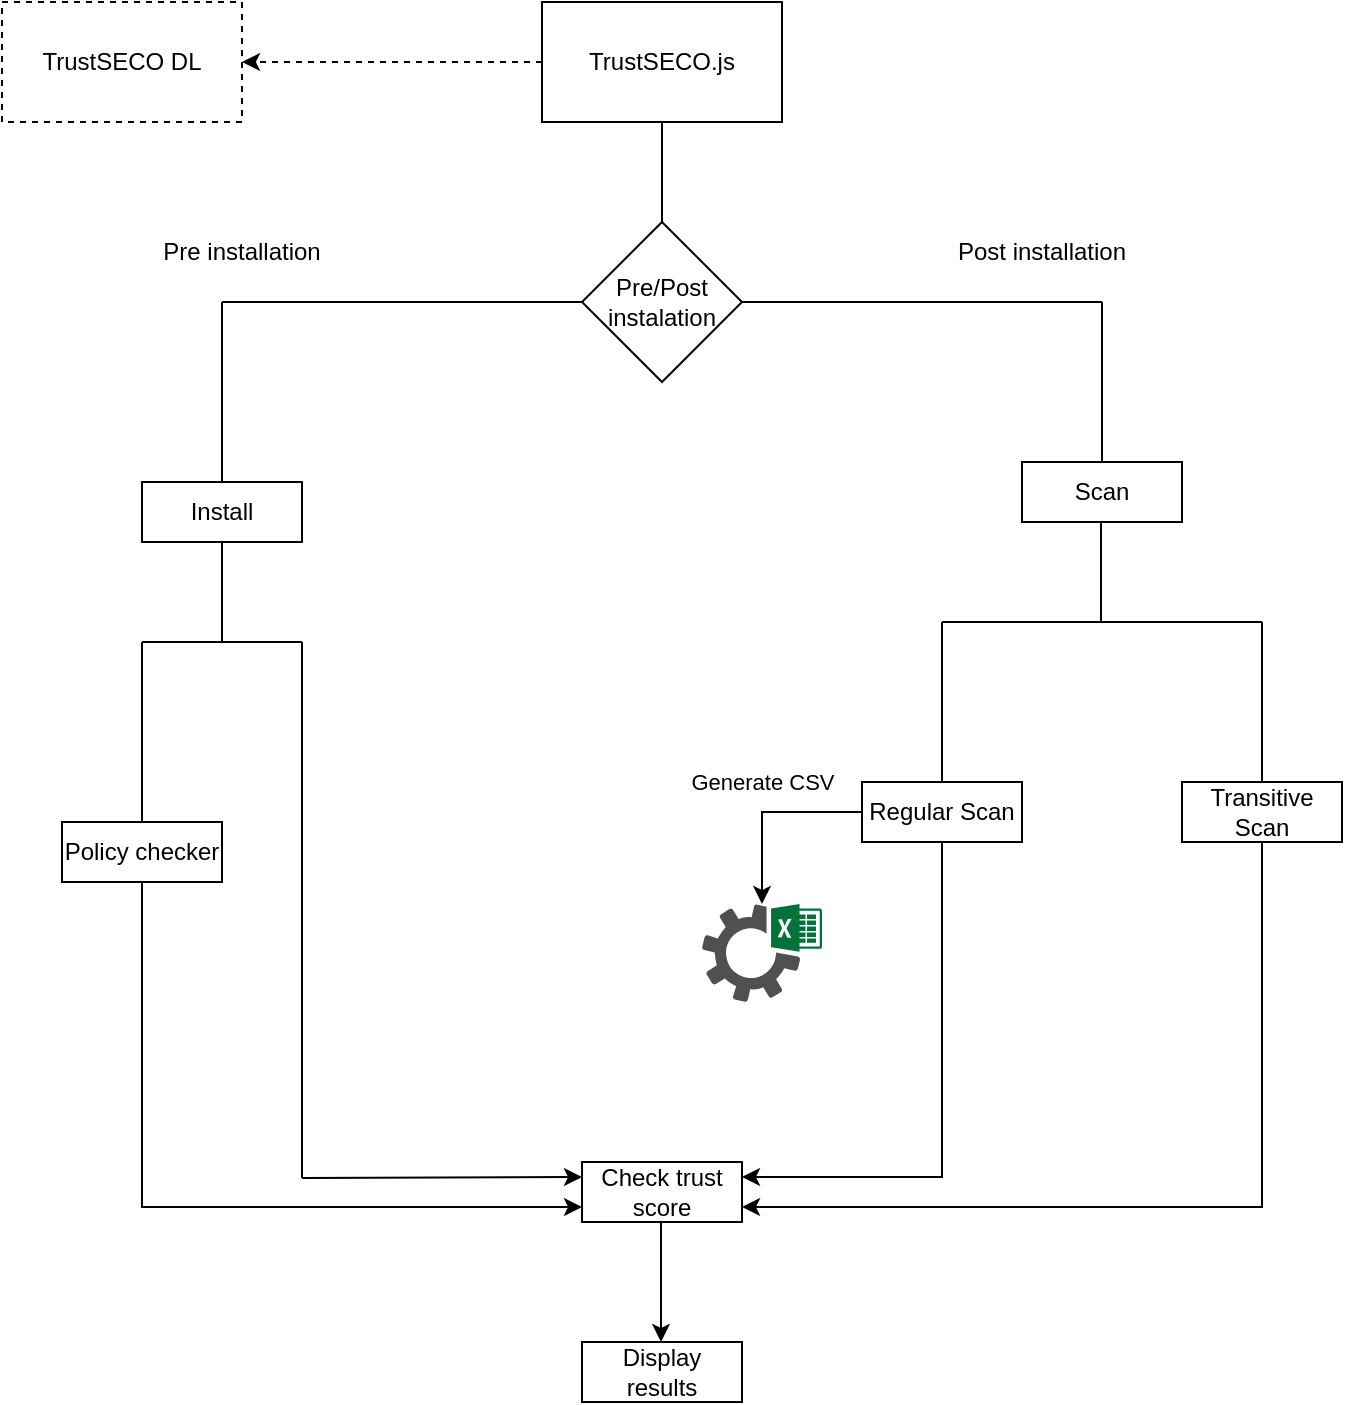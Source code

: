 <mxfile version="21.7.1" type="github">
  <diagram name="Page-1" id="bp-OBkmUOG-0lzantgeh">
    <mxGraphModel dx="1678" dy="924" grid="1" gridSize="10" guides="1" tooltips="1" connect="1" arrows="1" fold="1" page="1" pageScale="1" pageWidth="850" pageHeight="1100" math="0" shadow="0">
      <root>
        <mxCell id="0" />
        <mxCell id="1" parent="0" />
        <mxCell id="PqrWQuaT3cwSB4maZePc-1" value="TrustSECO.js" style="rounded=0;whiteSpace=wrap;html=1;" vertex="1" parent="1">
          <mxGeometry x="400" y="90" width="120" height="60" as="geometry" />
        </mxCell>
        <mxCell id="PqrWQuaT3cwSB4maZePc-2" value="TrustSECO DL" style="rounded=0;whiteSpace=wrap;html=1;dashed=1;" vertex="1" parent="1">
          <mxGeometry x="130" y="90" width="120" height="60" as="geometry" />
        </mxCell>
        <mxCell id="PqrWQuaT3cwSB4maZePc-4" value="" style="endArrow=classic;html=1;rounded=0;exitX=0;exitY=0.5;exitDx=0;exitDy=0;entryX=1;entryY=0.5;entryDx=0;entryDy=0;dashed=1;" edge="1" parent="1" source="PqrWQuaT3cwSB4maZePc-1" target="PqrWQuaT3cwSB4maZePc-2">
          <mxGeometry width="50" height="50" relative="1" as="geometry">
            <mxPoint x="300" y="120" as="sourcePoint" />
            <mxPoint x="350" y="70" as="targetPoint" />
          </mxGeometry>
        </mxCell>
        <mxCell id="PqrWQuaT3cwSB4maZePc-5" value="" style="endArrow=none;html=1;rounded=0;entryX=0.5;entryY=1;entryDx=0;entryDy=0;" edge="1" parent="1" target="PqrWQuaT3cwSB4maZePc-1">
          <mxGeometry width="50" height="50" relative="1" as="geometry">
            <mxPoint x="460" y="240" as="sourcePoint" />
            <mxPoint x="460" y="200" as="targetPoint" />
          </mxGeometry>
        </mxCell>
        <mxCell id="PqrWQuaT3cwSB4maZePc-6" value="" style="endArrow=none;html=1;rounded=0;" edge="1" parent="1">
          <mxGeometry width="50" height="50" relative="1" as="geometry">
            <mxPoint x="240" y="240" as="sourcePoint" />
            <mxPoint x="460" y="240" as="targetPoint" />
          </mxGeometry>
        </mxCell>
        <mxCell id="PqrWQuaT3cwSB4maZePc-7" value="" style="endArrow=none;html=1;rounded=0;" edge="1" parent="1" source="PqrWQuaT3cwSB4maZePc-36">
          <mxGeometry width="50" height="50" relative="1" as="geometry">
            <mxPoint x="460" y="240" as="sourcePoint" />
            <mxPoint x="680" y="240" as="targetPoint" />
          </mxGeometry>
        </mxCell>
        <mxCell id="PqrWQuaT3cwSB4maZePc-8" value="" style="endArrow=none;html=1;rounded=0;" edge="1" parent="1">
          <mxGeometry width="50" height="50" relative="1" as="geometry">
            <mxPoint x="680" y="320" as="sourcePoint" />
            <mxPoint x="680" y="240" as="targetPoint" />
          </mxGeometry>
        </mxCell>
        <mxCell id="PqrWQuaT3cwSB4maZePc-13" value="Install" style="rounded=0;whiteSpace=wrap;html=1;" vertex="1" parent="1">
          <mxGeometry x="200" y="330" width="80" height="30" as="geometry" />
        </mxCell>
        <mxCell id="PqrWQuaT3cwSB4maZePc-15" value="Scan" style="rounded=0;whiteSpace=wrap;html=1;" vertex="1" parent="1">
          <mxGeometry x="640" y="320" width="80" height="30" as="geometry" />
        </mxCell>
        <mxCell id="PqrWQuaT3cwSB4maZePc-22" value="" style="endArrow=none;html=1;rounded=0;entryX=0.5;entryY=1;entryDx=0;entryDy=0;" edge="1" parent="1" target="PqrWQuaT3cwSB4maZePc-13">
          <mxGeometry width="50" height="50" relative="1" as="geometry">
            <mxPoint x="240" y="410" as="sourcePoint" />
            <mxPoint x="230" y="390" as="targetPoint" />
          </mxGeometry>
        </mxCell>
        <mxCell id="PqrWQuaT3cwSB4maZePc-23" value="" style="endArrow=none;html=1;rounded=0;" edge="1" parent="1">
          <mxGeometry width="50" height="50" relative="1" as="geometry">
            <mxPoint x="200" y="410" as="sourcePoint" />
            <mxPoint x="280" y="410" as="targetPoint" />
          </mxGeometry>
        </mxCell>
        <mxCell id="PqrWQuaT3cwSB4maZePc-24" value="" style="endArrow=none;html=1;rounded=0;" edge="1" parent="1" source="PqrWQuaT3cwSB4maZePc-25">
          <mxGeometry width="50" height="50" relative="1" as="geometry">
            <mxPoint x="200" y="500" as="sourcePoint" />
            <mxPoint x="200" y="410" as="targetPoint" />
          </mxGeometry>
        </mxCell>
        <mxCell id="PqrWQuaT3cwSB4maZePc-31" value="" style="endArrow=none;html=1;rounded=0;" edge="1" parent="1" target="PqrWQuaT3cwSB4maZePc-25">
          <mxGeometry width="50" height="50" relative="1" as="geometry">
            <mxPoint x="200" y="500" as="sourcePoint" />
            <mxPoint x="200" y="410" as="targetPoint" />
          </mxGeometry>
        </mxCell>
        <mxCell id="PqrWQuaT3cwSB4maZePc-25" value="Policy checker" style="rounded=0;whiteSpace=wrap;html=1;" vertex="1" parent="1">
          <mxGeometry x="160" y="500" width="80" height="30" as="geometry" />
        </mxCell>
        <mxCell id="PqrWQuaT3cwSB4maZePc-33" value="" style="endArrow=none;html=1;rounded=0;entryX=0.5;entryY=1;entryDx=0;entryDy=0;" edge="1" parent="1">
          <mxGeometry width="50" height="50" relative="1" as="geometry">
            <mxPoint x="679.5" y="400" as="sourcePoint" />
            <mxPoint x="679.5" y="350" as="targetPoint" />
          </mxGeometry>
        </mxCell>
        <mxCell id="PqrWQuaT3cwSB4maZePc-37" value="" style="endArrow=none;html=1;rounded=0;" edge="1" parent="1" target="PqrWQuaT3cwSB4maZePc-36">
          <mxGeometry width="50" height="50" relative="1" as="geometry">
            <mxPoint x="460" y="240" as="sourcePoint" />
            <mxPoint x="760" y="240" as="targetPoint" />
          </mxGeometry>
        </mxCell>
        <mxCell id="PqrWQuaT3cwSB4maZePc-36" value="Pre/Post instalation" style="rhombus;whiteSpace=wrap;html=1;" vertex="1" parent="1">
          <mxGeometry x="420" y="200" width="80" height="80" as="geometry" />
        </mxCell>
        <mxCell id="PqrWQuaT3cwSB4maZePc-38" value="Pre installation" style="text;html=1;strokeColor=none;fillColor=none;align=center;verticalAlign=middle;whiteSpace=wrap;rounded=0;" vertex="1" parent="1">
          <mxGeometry x="200" y="200" width="100" height="30" as="geometry" />
        </mxCell>
        <mxCell id="PqrWQuaT3cwSB4maZePc-39" value="Post installation" style="text;html=1;strokeColor=none;fillColor=none;align=center;verticalAlign=middle;whiteSpace=wrap;rounded=0;" vertex="1" parent="1">
          <mxGeometry x="600" y="200" width="100" height="30" as="geometry" />
        </mxCell>
        <mxCell id="PqrWQuaT3cwSB4maZePc-44" value="Install" style="rounded=0;whiteSpace=wrap;html=1;" vertex="1" parent="1">
          <mxGeometry x="200" y="330" width="80" height="30" as="geometry" />
        </mxCell>
        <mxCell id="PqrWQuaT3cwSB4maZePc-45" value="" style="endArrow=none;html=1;rounded=0;entryX=0.5;entryY=1;entryDx=0;entryDy=0;" edge="1" target="PqrWQuaT3cwSB4maZePc-44" parent="1">
          <mxGeometry width="50" height="50" relative="1" as="geometry">
            <mxPoint x="240" y="410" as="sourcePoint" />
            <mxPoint x="230" y="390" as="targetPoint" />
          </mxGeometry>
        </mxCell>
        <mxCell id="PqrWQuaT3cwSB4maZePc-46" value="" style="endArrow=none;html=1;rounded=0;" edge="1" parent="1">
          <mxGeometry width="50" height="50" relative="1" as="geometry">
            <mxPoint x="200" y="410" as="sourcePoint" />
            <mxPoint x="280" y="410" as="targetPoint" />
          </mxGeometry>
        </mxCell>
        <mxCell id="PqrWQuaT3cwSB4maZePc-47" value="" style="endArrow=none;html=1;rounded=0;" edge="1" source="PqrWQuaT3cwSB4maZePc-52" parent="1">
          <mxGeometry width="50" height="50" relative="1" as="geometry">
            <mxPoint x="200" y="500" as="sourcePoint" />
            <mxPoint x="200" y="410" as="targetPoint" />
          </mxGeometry>
        </mxCell>
        <mxCell id="PqrWQuaT3cwSB4maZePc-48" style="edgeStyle=orthogonalEdgeStyle;rounded=0;orthogonalLoop=1;jettySize=auto;html=1;exitX=0.5;exitY=1;exitDx=0;exitDy=0;entryX=0;entryY=0.75;entryDx=0;entryDy=0;" edge="1" source="PqrWQuaT3cwSB4maZePc-52" target="PqrWQuaT3cwSB4maZePc-49" parent="1">
          <mxGeometry relative="1" as="geometry" />
        </mxCell>
        <mxCell id="PqrWQuaT3cwSB4maZePc-49" value="Check trust score" style="rounded=0;whiteSpace=wrap;html=1;" vertex="1" parent="1">
          <mxGeometry x="420" y="670" width="80" height="30" as="geometry" />
        </mxCell>
        <mxCell id="PqrWQuaT3cwSB4maZePc-51" value="" style="endArrow=none;html=1;rounded=0;" edge="1" target="PqrWQuaT3cwSB4maZePc-52" parent="1">
          <mxGeometry width="50" height="50" relative="1" as="geometry">
            <mxPoint x="200" y="500" as="sourcePoint" />
            <mxPoint x="200" y="410" as="targetPoint" />
          </mxGeometry>
        </mxCell>
        <mxCell id="PqrWQuaT3cwSB4maZePc-52" value="Policy checker" style="rounded=0;whiteSpace=wrap;html=1;" vertex="1" parent="1">
          <mxGeometry x="160" y="500" width="80" height="30" as="geometry" />
        </mxCell>
        <mxCell id="PqrWQuaT3cwSB4maZePc-53" value="" style="endArrow=none;html=1;rounded=0;exitX=0.5;exitY=0;exitDx=0;exitDy=0;" edge="1" parent="1" source="PqrWQuaT3cwSB4maZePc-44">
          <mxGeometry width="50" height="50" relative="1" as="geometry">
            <mxPoint x="235" y="320" as="sourcePoint" />
            <mxPoint x="240" y="240" as="targetPoint" />
          </mxGeometry>
        </mxCell>
        <mxCell id="PqrWQuaT3cwSB4maZePc-56" value="" style="endArrow=none;html=1;rounded=0;" edge="1" parent="1">
          <mxGeometry width="50" height="50" relative="1" as="geometry">
            <mxPoint x="600" y="400" as="sourcePoint" />
            <mxPoint x="760" y="400" as="targetPoint" />
          </mxGeometry>
        </mxCell>
        <mxCell id="PqrWQuaT3cwSB4maZePc-57" value="" style="endArrow=none;html=1;rounded=0;" edge="1" parent="1">
          <mxGeometry width="50" height="50" relative="1" as="geometry">
            <mxPoint x="600" y="480" as="sourcePoint" />
            <mxPoint x="600" y="400" as="targetPoint" />
          </mxGeometry>
        </mxCell>
        <mxCell id="PqrWQuaT3cwSB4maZePc-58" value="" style="endArrow=none;html=1;rounded=0;" edge="1" parent="1">
          <mxGeometry width="50" height="50" relative="1" as="geometry">
            <mxPoint x="760" y="480" as="sourcePoint" />
            <mxPoint x="760" y="400" as="targetPoint" />
          </mxGeometry>
        </mxCell>
        <mxCell id="PqrWQuaT3cwSB4maZePc-63" style="edgeStyle=orthogonalEdgeStyle;rounded=0;orthogonalLoop=1;jettySize=auto;html=1;exitX=0;exitY=0.5;exitDx=0;exitDy=0;" edge="1" parent="1" source="PqrWQuaT3cwSB4maZePc-59" target="PqrWQuaT3cwSB4maZePc-62">
          <mxGeometry relative="1" as="geometry" />
        </mxCell>
        <mxCell id="PqrWQuaT3cwSB4maZePc-64" value="Generate CSV" style="edgeLabel;html=1;align=center;verticalAlign=middle;resizable=0;points=[];" vertex="1" connectable="0" parent="PqrWQuaT3cwSB4maZePc-63">
          <mxGeometry x="-0.229" y="-4" relative="1" as="geometry">
            <mxPoint x="-13" y="-11" as="offset" />
          </mxGeometry>
        </mxCell>
        <mxCell id="PqrWQuaT3cwSB4maZePc-65" style="edgeStyle=orthogonalEdgeStyle;rounded=0;orthogonalLoop=1;jettySize=auto;html=1;exitX=0.5;exitY=1;exitDx=0;exitDy=0;entryX=1;entryY=0.25;entryDx=0;entryDy=0;" edge="1" parent="1" source="PqrWQuaT3cwSB4maZePc-59" target="PqrWQuaT3cwSB4maZePc-49">
          <mxGeometry relative="1" as="geometry">
            <mxPoint x="650" y="645" as="targetPoint" />
          </mxGeometry>
        </mxCell>
        <mxCell id="PqrWQuaT3cwSB4maZePc-59" value="Regular Scan" style="rounded=0;whiteSpace=wrap;html=1;" vertex="1" parent="1">
          <mxGeometry x="560" y="480" width="80" height="30" as="geometry" />
        </mxCell>
        <mxCell id="PqrWQuaT3cwSB4maZePc-68" style="edgeStyle=orthogonalEdgeStyle;rounded=0;orthogonalLoop=1;jettySize=auto;html=1;exitX=0.5;exitY=1;exitDx=0;exitDy=0;entryX=1;entryY=0.75;entryDx=0;entryDy=0;" edge="1" parent="1" source="PqrWQuaT3cwSB4maZePc-60" target="PqrWQuaT3cwSB4maZePc-49">
          <mxGeometry relative="1" as="geometry">
            <mxPoint x="730" y="645" as="targetPoint" />
          </mxGeometry>
        </mxCell>
        <mxCell id="PqrWQuaT3cwSB4maZePc-60" value="Transitive Scan" style="rounded=0;whiteSpace=wrap;html=1;" vertex="1" parent="1">
          <mxGeometry x="720" y="480" width="80" height="30" as="geometry" />
        </mxCell>
        <mxCell id="PqrWQuaT3cwSB4maZePc-62" value="" style="sketch=0;pointerEvents=1;shadow=0;dashed=0;html=1;strokeColor=none;fillColor=#505050;labelPosition=center;verticalLabelPosition=bottom;verticalAlign=top;outlineConnect=0;align=center;shape=mxgraph.office.services.excel_services;" vertex="1" parent="1">
          <mxGeometry x="480" y="541" width="60" height="49" as="geometry" />
        </mxCell>
        <mxCell id="PqrWQuaT3cwSB4maZePc-69" style="edgeStyle=orthogonalEdgeStyle;rounded=0;orthogonalLoop=1;jettySize=auto;html=1;exitX=0.5;exitY=1;exitDx=0;exitDy=0;" edge="1" parent="1">
          <mxGeometry relative="1" as="geometry">
            <mxPoint x="459.5" y="760" as="targetPoint" />
            <mxPoint x="459.5" y="700" as="sourcePoint" />
          </mxGeometry>
        </mxCell>
        <mxCell id="PqrWQuaT3cwSB4maZePc-70" value="Display results" style="rounded=0;whiteSpace=wrap;html=1;" vertex="1" parent="1">
          <mxGeometry x="420" y="760" width="80" height="30" as="geometry" />
        </mxCell>
        <mxCell id="PqrWQuaT3cwSB4maZePc-77" value="" style="endArrow=none;html=1;rounded=0;" edge="1" parent="1">
          <mxGeometry width="50" height="50" relative="1" as="geometry">
            <mxPoint x="280" y="678" as="sourcePoint" />
            <mxPoint x="280" y="410" as="targetPoint" />
          </mxGeometry>
        </mxCell>
        <mxCell id="PqrWQuaT3cwSB4maZePc-78" value="" style="endArrow=classic;html=1;rounded=0;entryX=0;entryY=0.25;entryDx=0;entryDy=0;" edge="1" parent="1" target="PqrWQuaT3cwSB4maZePc-49">
          <mxGeometry width="50" height="50" relative="1" as="geometry">
            <mxPoint x="280" y="678" as="sourcePoint" />
            <mxPoint x="330" y="630" as="targetPoint" />
          </mxGeometry>
        </mxCell>
      </root>
    </mxGraphModel>
  </diagram>
</mxfile>
